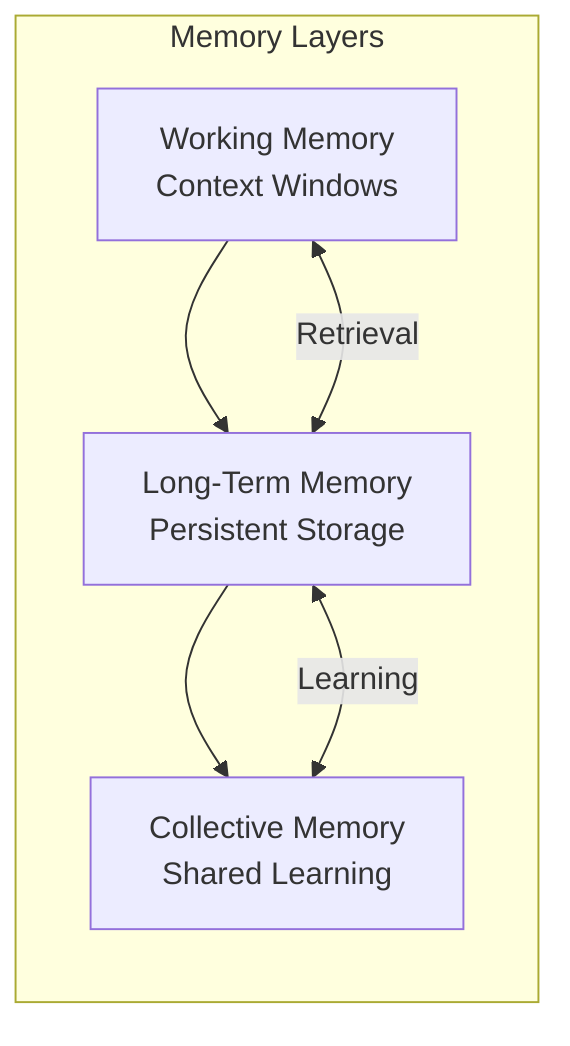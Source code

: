 ---
config:
  theme: mc
---
graph LR
    subgraph "Memory Layers"
        W[Working Memory<br/>Context Windows]
        L[Long-Term Memory<br/>Persistent Storage]
        C[Collective Memory<br/>Shared Learning]
    end
    W --> L
    L --> C
    W <-- Retrieval --> L
    L <-- Learning --> C